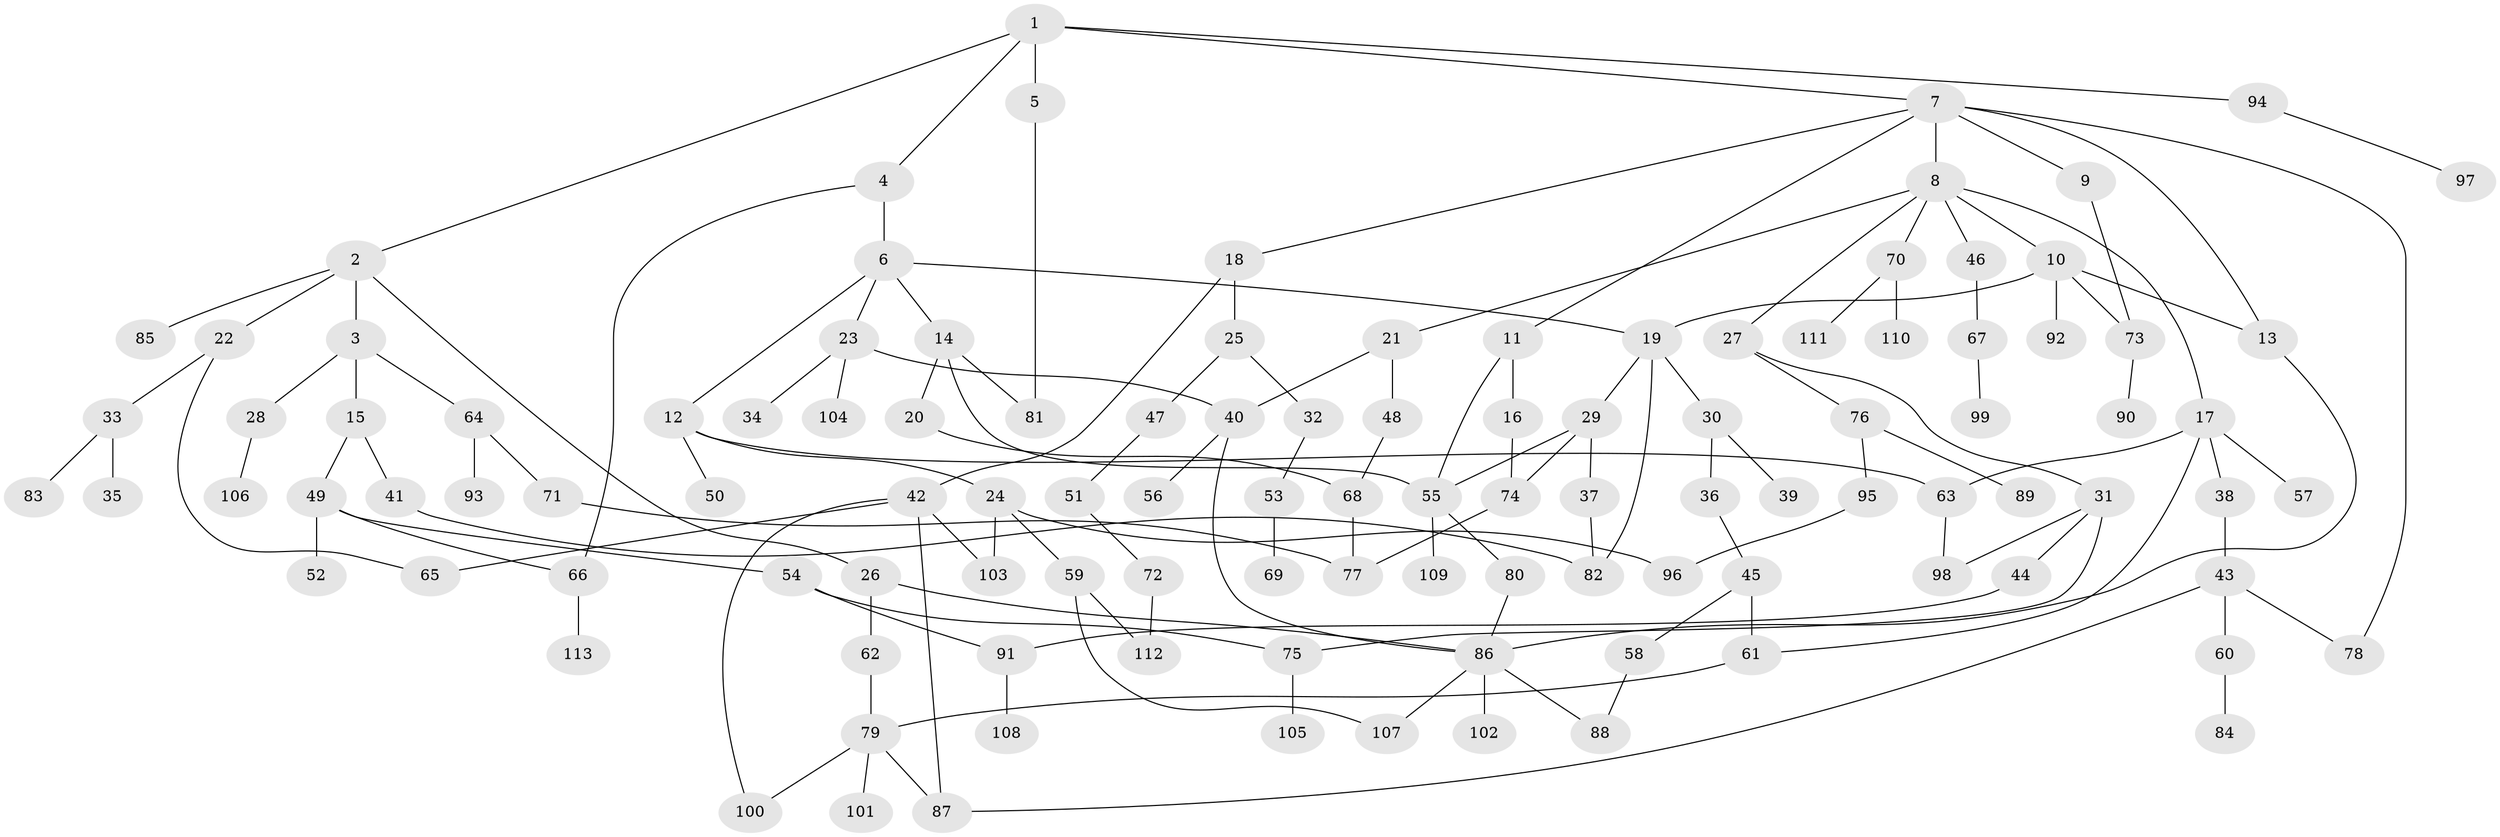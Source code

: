 // coarse degree distribution, {8: 0.038461538461538464, 5: 0.05128205128205128, 6: 0.038461538461538464, 2: 0.28205128205128205, 7: 0.02564102564102564, 3: 0.20512820512820512, 4: 0.10256410256410256, 1: 0.2564102564102564}
// Generated by graph-tools (version 1.1) at 2025/41/03/06/25 10:41:30]
// undirected, 113 vertices, 145 edges
graph export_dot {
graph [start="1"]
  node [color=gray90,style=filled];
  1;
  2;
  3;
  4;
  5;
  6;
  7;
  8;
  9;
  10;
  11;
  12;
  13;
  14;
  15;
  16;
  17;
  18;
  19;
  20;
  21;
  22;
  23;
  24;
  25;
  26;
  27;
  28;
  29;
  30;
  31;
  32;
  33;
  34;
  35;
  36;
  37;
  38;
  39;
  40;
  41;
  42;
  43;
  44;
  45;
  46;
  47;
  48;
  49;
  50;
  51;
  52;
  53;
  54;
  55;
  56;
  57;
  58;
  59;
  60;
  61;
  62;
  63;
  64;
  65;
  66;
  67;
  68;
  69;
  70;
  71;
  72;
  73;
  74;
  75;
  76;
  77;
  78;
  79;
  80;
  81;
  82;
  83;
  84;
  85;
  86;
  87;
  88;
  89;
  90;
  91;
  92;
  93;
  94;
  95;
  96;
  97;
  98;
  99;
  100;
  101;
  102;
  103;
  104;
  105;
  106;
  107;
  108;
  109;
  110;
  111;
  112;
  113;
  1 -- 2;
  1 -- 4;
  1 -- 5;
  1 -- 7;
  1 -- 94;
  2 -- 3;
  2 -- 22;
  2 -- 26;
  2 -- 85;
  3 -- 15;
  3 -- 28;
  3 -- 64;
  4 -- 6;
  4 -- 66;
  5 -- 81;
  6 -- 12;
  6 -- 14;
  6 -- 23;
  6 -- 19;
  7 -- 8;
  7 -- 9;
  7 -- 11;
  7 -- 18;
  7 -- 78;
  7 -- 13;
  8 -- 10;
  8 -- 17;
  8 -- 21;
  8 -- 27;
  8 -- 46;
  8 -- 70;
  9 -- 73;
  10 -- 13;
  10 -- 19;
  10 -- 73;
  10 -- 92;
  11 -- 16;
  11 -- 55;
  12 -- 24;
  12 -- 50;
  12 -- 63;
  13 -- 86;
  14 -- 20;
  14 -- 55;
  14 -- 81;
  15 -- 41;
  15 -- 49;
  16 -- 74;
  17 -- 38;
  17 -- 57;
  17 -- 63;
  17 -- 61;
  18 -- 25;
  18 -- 42;
  19 -- 29;
  19 -- 30;
  19 -- 82;
  20 -- 68;
  21 -- 48;
  21 -- 40;
  22 -- 33;
  22 -- 65;
  23 -- 34;
  23 -- 40;
  23 -- 104;
  24 -- 59;
  24 -- 96;
  24 -- 103;
  25 -- 32;
  25 -- 47;
  26 -- 62;
  26 -- 86;
  27 -- 31;
  27 -- 76;
  28 -- 106;
  29 -- 37;
  29 -- 74;
  29 -- 55;
  30 -- 36;
  30 -- 39;
  31 -- 44;
  31 -- 75;
  31 -- 98;
  32 -- 53;
  33 -- 35;
  33 -- 83;
  36 -- 45;
  37 -- 82;
  38 -- 43;
  40 -- 56;
  40 -- 86;
  41 -- 82;
  42 -- 87;
  42 -- 100;
  42 -- 65;
  42 -- 103;
  43 -- 60;
  43 -- 87;
  43 -- 78;
  44 -- 91;
  45 -- 58;
  45 -- 61;
  46 -- 67;
  47 -- 51;
  48 -- 68;
  49 -- 52;
  49 -- 54;
  49 -- 66;
  51 -- 72;
  53 -- 69;
  54 -- 91;
  54 -- 75;
  55 -- 80;
  55 -- 109;
  58 -- 88;
  59 -- 112;
  59 -- 107;
  60 -- 84;
  61 -- 79;
  62 -- 79;
  63 -- 98;
  64 -- 71;
  64 -- 93;
  66 -- 113;
  67 -- 99;
  68 -- 77;
  70 -- 110;
  70 -- 111;
  71 -- 77;
  72 -- 112;
  73 -- 90;
  74 -- 77;
  75 -- 105;
  76 -- 89;
  76 -- 95;
  79 -- 101;
  79 -- 100;
  79 -- 87;
  80 -- 86;
  86 -- 88;
  86 -- 102;
  86 -- 107;
  91 -- 108;
  94 -- 97;
  95 -- 96;
}
